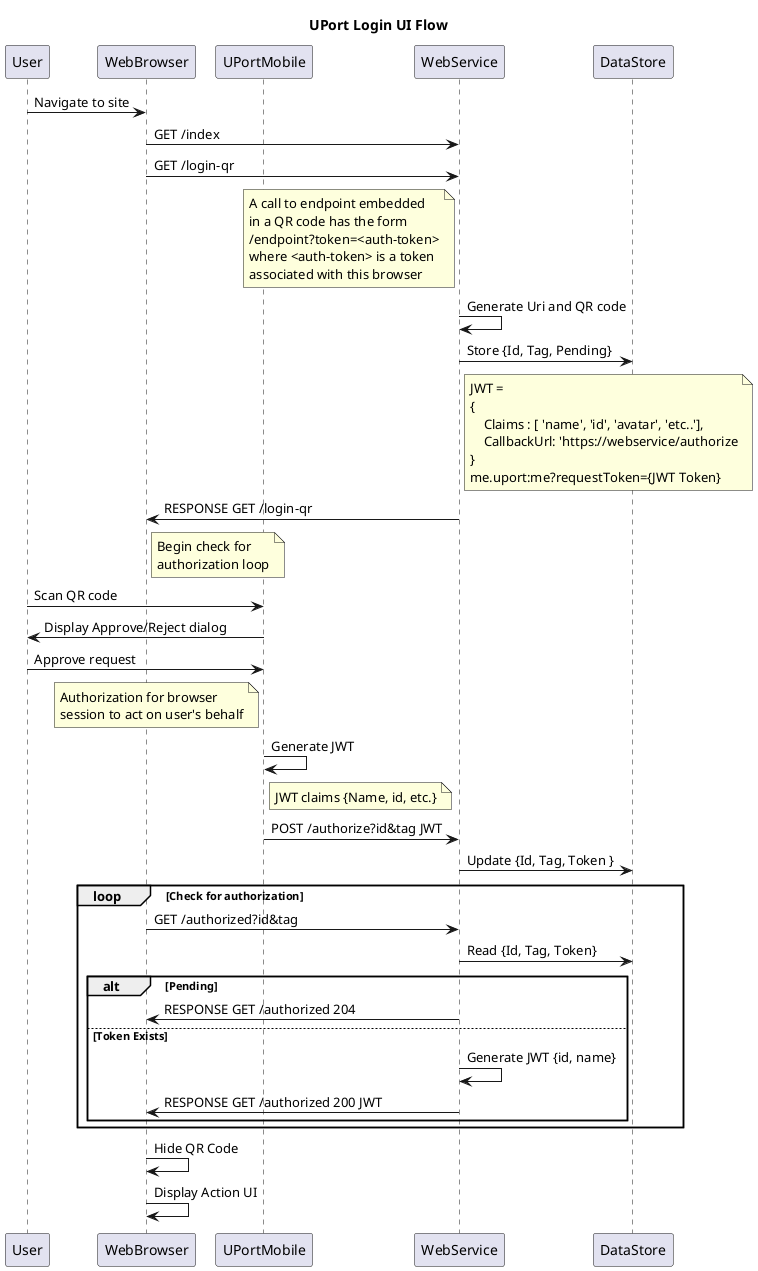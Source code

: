 @startuml

title UPort Login UI Flow

participant User
participant WebBrowser
participant UPortMobile

User->WebBrowser: Navigate to site
WebBrowser->WebService: GET /index
WebBrowser->WebService: GET /login-qr
note left of WebService
    A call to endpoint embedded
    in a QR code has the form
    /endpoint?token=<auth-token>
    where <auth-token> is a token
    associated with this browser
end note
WebService->WebService: Generate Uri and QR code
WebService->DataStore: Store {Id, Tag, Pending}
note right of WebService
    JWT = 
    {
        Claims : [ 'name', 'id', 'avatar', 'etc..'],
        CallbackUrl: 'https://webservice/authorize
    }
    me.uport:me?requestToken={JWT Token}
end note
WebService->WebBrowser: RESPONSE GET /login-qr
note right of WebBrowser
    Begin check for
    authorization loop
end note
User->UPortMobile: Scan QR code
UPortMobile->User: Display Approve/Reject dialog
User->UPortMobile: Approve request
note left of UPortMobile
    Authorization for browser
    session to act on user's behalf
end note
UPortMobile->UPortMobile: Generate JWT
note right of UPortMobile: JWT claims {Name, id, etc.}
UPortMobile->WebService: POST /authorize?id&tag JWT
WebService->DataStore: Update {Id, Tag, Token }

loop Check for authorization
    WebBrowser->WebService: GET /authorized?id&tag
    WebService->DataStore: Read {Id, Tag, Token}
    alt Pending
        WebService->WebBrowser: RESPONSE GET /authorized 204
    else Token Exists
        WebService->WebService: Generate JWT {id, name}
        WebService->WebBrowser: RESPONSE GET /authorized 200 JWT
    end
end

WebBrowser->WebBrowser: Hide QR Code
WebBrowser->WebBrowser: Display Action UI

@enduml